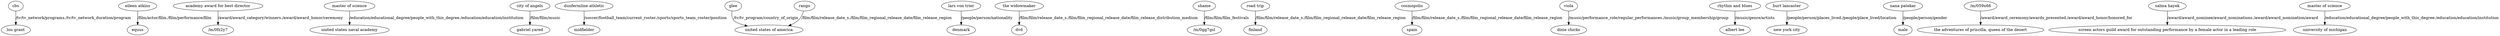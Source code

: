 digraph G {
	node_10 [label=cbs]
	node_20 [label="lou grant"]
	node_10 -> node_20 [label="/tv/tv_network/programs./tv/tv_network_duration/program"]
	node_11 [label="eileen atkins"]
	node_21 [label=equus]
	node_11 -> node_21 [label="/film/actor/film./film/performance/film"]
	node_12 [label="academy award for best director"]
	node_22 [label="/m/0fz2y7"]
	node_12 -> node_22 [label="/award/award_category/winners./award/award_honor/ceremony"]
	node_13 [label="master of science"]
	node_23 [label="united states naval academy"]
	node_13 -> node_23 [label="/education/educational_degree/people_with_this_degree./education/education/institution"]
	node_14 [label="city of angels"]
	node_24 [label="gabriel yared"]
	node_14 -> node_24 [label="/film/film/music"]
	node_15 [label="dunfermline athletic"]
	node_25 [label=midfielder]
	node_15 -> node_25 [label="/soccer/football_team/current_roster./sports/sports_team_roster/position"]
	node_16 [label=glee]
	node_26 [label="united states of america"]
	node_16 -> node_26 [label="/tv/tv_program/country_of_origin"]
	node_17 [label=rango]
	node_26 [label="united states of america"]
	node_17 -> node_26 [label="/film/film/release_date_s./film/film_regional_release_date/film_release_region"]
	node_18 [label="lars von trier"]
	node_28 [label=denmark]
	node_18 -> node_28 [label="/people/person/nationality"]
	node_19 [label="the widowmaker"]
	node_29 [label=dvd]
	node_19 -> node_29 [label="/film/film/release_date_s./film/film_regional_release_date/film_release_distribution_medium"]
	node_110 [label=shame]
	node_210 [label="/m/0gg7gsl"]
	node_110 -> node_210 [label="/film/film/film_festivals"]
	node_111 [label="road trip"]
	node_211 [label=finland]
	node_111 -> node_211 [label="/film/film/release_date_s./film/film_regional_release_date/film_release_region"]
	node_112 [label=cosmopolis]
	node_212 [label=spain]
	node_112 -> node_212 [label="/film/film/release_date_s./film/film_regional_release_date/film_release_region"]
	node_113 [label=viola]
	node_213 [label="dixie chicks"]
	node_113 -> node_213 [label="/music/performance_role/regular_performances./music/group_membership/group"]
	node_114 [label="rhythm and blues"]
	node_214 [label="albert lee"]
	node_114 -> node_214 [label="/music/genre/artists"]
	node_115 [label="burt lancaster"]
	node_215 [label="new york city"]
	node_115 -> node_215 [label="/people/person/places_lived./people/place_lived/location"]
	node_116 [label="nana patekar"]
	node_216 [label=male]
	node_116 -> node_216 [label="/people/person/gender"]
	node_117 [label="/m/059x66"]
	node_217 [label="the adventures of priscilla, queen of the desert"]
	node_117 -> node_217 [label="/award/award_ceremony/awards_presented./award/award_honor/honored_for"]
	node_118 [label="salma hayek"]
	node_218 [label="screen actors guild award for outstanding performance by a female actor in a leading role"]
	node_118 -> node_218 [label="/award/award_nominee/award_nominations./award/award_nomination/award"]
	node_119 [label="master of science"]
	node_219 [label="university of michigan"]
	node_119 -> node_219 [label="/education/educational_degree/people_with_this_degree./education/education/institution"]
}
